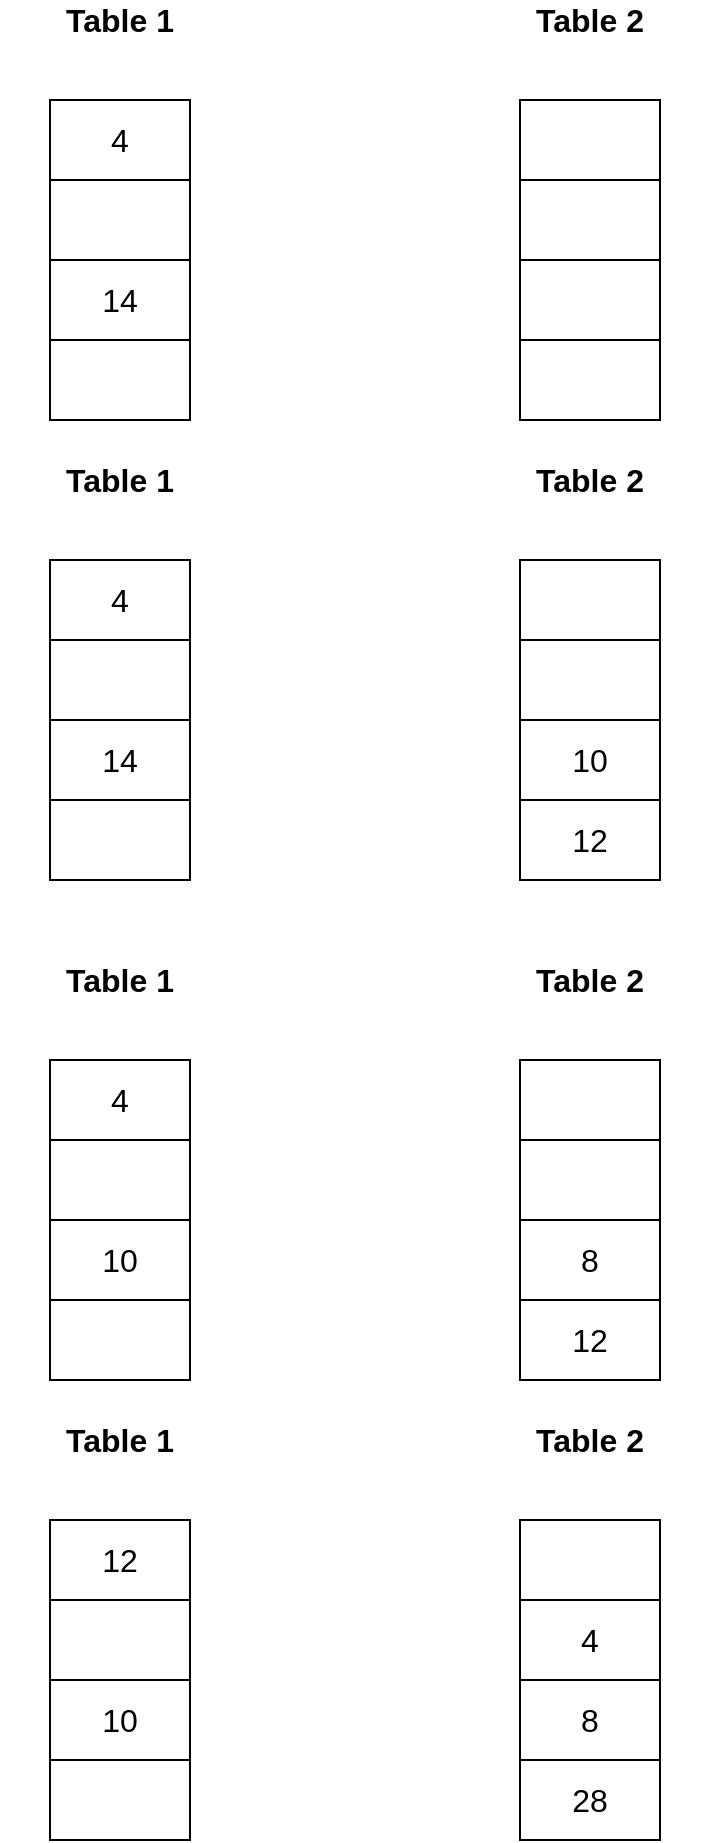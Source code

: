 <mxfile version="13.10.0" type="github">
  <diagram id="Jh7epqOzoAaPqQUxQca5" name="Page-1">
    <mxGraphModel dx="786" dy="573" grid="1" gridSize="10" guides="1" tooltips="1" connect="1" arrows="1" fold="1" page="1" pageScale="1" pageWidth="827" pageHeight="1169" math="0" shadow="0">
      <root>
        <mxCell id="0" />
        <mxCell id="1" parent="0" />
        <mxCell id="z9bAfdmkYlqTCzIjONIZ-1" value="" style="group;fontSize=16;" vertex="1" connectable="0" parent="1">
          <mxGeometry x="180" y="1080" width="120" height="210" as="geometry" />
        </mxCell>
        <mxCell id="z9bAfdmkYlqTCzIjONIZ-2" value="&lt;font style=&quot;font-size: 16px&quot;&gt;4&lt;/font&gt;" style="rounded=0;whiteSpace=wrap;html=1;strokeColor=#000000;fillColor=#ffffff;gradientColor=none;" vertex="1" parent="z9bAfdmkYlqTCzIjONIZ-1">
          <mxGeometry x="25" y="50" width="70" height="40" as="geometry" />
        </mxCell>
        <mxCell id="z9bAfdmkYlqTCzIjONIZ-3" value="" style="rounded=0;whiteSpace=wrap;html=1;strokeColor=#000000;fillColor=#ffffff;gradientColor=none;fontSize=16;" vertex="1" parent="z9bAfdmkYlqTCzIjONIZ-1">
          <mxGeometry x="25" y="90" width="70" height="40" as="geometry" />
        </mxCell>
        <mxCell id="z9bAfdmkYlqTCzIjONIZ-4" value="14" style="rounded=0;whiteSpace=wrap;html=1;strokeColor=#000000;fillColor=#ffffff;gradientColor=none;fontSize=16;" vertex="1" parent="z9bAfdmkYlqTCzIjONIZ-1">
          <mxGeometry x="25" y="130" width="70" height="40" as="geometry" />
        </mxCell>
        <mxCell id="z9bAfdmkYlqTCzIjONIZ-5" value="" style="rounded=0;whiteSpace=wrap;html=1;strokeColor=#000000;fillColor=#ffffff;gradientColor=none;" vertex="1" parent="z9bAfdmkYlqTCzIjONIZ-1">
          <mxGeometry x="25" y="170" width="70" height="40" as="geometry" />
        </mxCell>
        <mxCell id="z9bAfdmkYlqTCzIjONIZ-6" value="&lt;div style=&quot;font-size: 16px&quot;&gt;&lt;b&gt;Table 1&lt;/b&gt;&lt;/div&gt;" style="text;html=1;strokeColor=none;fillColor=none;align=center;verticalAlign=middle;whiteSpace=wrap;rounded=0;" vertex="1" parent="z9bAfdmkYlqTCzIjONIZ-1">
          <mxGeometry width="120" height="20" as="geometry" />
        </mxCell>
        <mxCell id="z9bAfdmkYlqTCzIjONIZ-7" value="" style="group;fontSize=16;" vertex="1" connectable="0" parent="1">
          <mxGeometry x="415" y="1080" width="120" height="210" as="geometry" />
        </mxCell>
        <mxCell id="z9bAfdmkYlqTCzIjONIZ-8" value="" style="rounded=0;whiteSpace=wrap;html=1;strokeColor=#000000;fillColor=#ffffff;gradientColor=none;fontSize=16;" vertex="1" parent="z9bAfdmkYlqTCzIjONIZ-7">
          <mxGeometry x="25" y="50" width="70" height="40" as="geometry" />
        </mxCell>
        <mxCell id="z9bAfdmkYlqTCzIjONIZ-9" value="" style="rounded=0;whiteSpace=wrap;html=1;strokeColor=#000000;fillColor=#ffffff;gradientColor=none;fontSize=16;" vertex="1" parent="z9bAfdmkYlqTCzIjONIZ-7">
          <mxGeometry x="25" y="90" width="70" height="40" as="geometry" />
        </mxCell>
        <mxCell id="z9bAfdmkYlqTCzIjONIZ-10" value="" style="rounded=0;whiteSpace=wrap;html=1;strokeColor=#000000;fillColor=#ffffff;gradientColor=none;fontSize=16;" vertex="1" parent="z9bAfdmkYlqTCzIjONIZ-7">
          <mxGeometry x="25" y="130" width="70" height="40" as="geometry" />
        </mxCell>
        <mxCell id="z9bAfdmkYlqTCzIjONIZ-11" value="" style="rounded=0;whiteSpace=wrap;html=1;strokeColor=#000000;fillColor=#ffffff;gradientColor=none;fontSize=16;" vertex="1" parent="z9bAfdmkYlqTCzIjONIZ-7">
          <mxGeometry x="25" y="170" width="70" height="40" as="geometry" />
        </mxCell>
        <mxCell id="z9bAfdmkYlqTCzIjONIZ-12" value="&lt;div style=&quot;font-size: 16px&quot;&gt;&lt;b&gt;Table 2&lt;/b&gt;&lt;/div&gt;" style="text;html=1;strokeColor=none;fillColor=none;align=center;verticalAlign=middle;whiteSpace=wrap;rounded=0;" vertex="1" parent="z9bAfdmkYlqTCzIjONIZ-7">
          <mxGeometry width="120" height="20" as="geometry" />
        </mxCell>
        <mxCell id="z9bAfdmkYlqTCzIjONIZ-13" value="" style="group;fontSize=16;" vertex="1" connectable="0" parent="1">
          <mxGeometry x="180" y="1310" width="120" height="210" as="geometry" />
        </mxCell>
        <mxCell id="z9bAfdmkYlqTCzIjONIZ-14" value="&lt;font style=&quot;font-size: 16px&quot;&gt;4&lt;/font&gt;" style="rounded=0;whiteSpace=wrap;html=1;strokeColor=#000000;fillColor=#ffffff;gradientColor=none;" vertex="1" parent="z9bAfdmkYlqTCzIjONIZ-13">
          <mxGeometry x="25" y="50" width="70" height="40" as="geometry" />
        </mxCell>
        <mxCell id="z9bAfdmkYlqTCzIjONIZ-15" value="" style="rounded=0;whiteSpace=wrap;html=1;strokeColor=#000000;fillColor=#ffffff;gradientColor=none;fontSize=16;" vertex="1" parent="z9bAfdmkYlqTCzIjONIZ-13">
          <mxGeometry x="25" y="90" width="70" height="40" as="geometry" />
        </mxCell>
        <mxCell id="z9bAfdmkYlqTCzIjONIZ-16" value="14" style="rounded=0;whiteSpace=wrap;html=1;strokeColor=#000000;fillColor=#ffffff;gradientColor=none;fontSize=16;" vertex="1" parent="z9bAfdmkYlqTCzIjONIZ-13">
          <mxGeometry x="25" y="130" width="70" height="40" as="geometry" />
        </mxCell>
        <mxCell id="z9bAfdmkYlqTCzIjONIZ-17" value="" style="rounded=0;whiteSpace=wrap;html=1;strokeColor=#000000;fillColor=#ffffff;gradientColor=none;" vertex="1" parent="z9bAfdmkYlqTCzIjONIZ-13">
          <mxGeometry x="25" y="170" width="70" height="40" as="geometry" />
        </mxCell>
        <mxCell id="z9bAfdmkYlqTCzIjONIZ-18" value="&lt;div style=&quot;font-size: 16px&quot;&gt;&lt;b&gt;Table 1&lt;/b&gt;&lt;/div&gt;" style="text;html=1;strokeColor=none;fillColor=none;align=center;verticalAlign=middle;whiteSpace=wrap;rounded=0;" vertex="1" parent="z9bAfdmkYlqTCzIjONIZ-13">
          <mxGeometry width="120" height="20" as="geometry" />
        </mxCell>
        <mxCell id="z9bAfdmkYlqTCzIjONIZ-19" value="" style="group;fontSize=16;" vertex="1" connectable="0" parent="1">
          <mxGeometry x="415" y="1310" width="120" height="210" as="geometry" />
        </mxCell>
        <mxCell id="z9bAfdmkYlqTCzIjONIZ-20" value="" style="rounded=0;whiteSpace=wrap;html=1;strokeColor=#000000;fillColor=#ffffff;gradientColor=none;fontSize=16;" vertex="1" parent="z9bAfdmkYlqTCzIjONIZ-19">
          <mxGeometry x="25" y="50" width="70" height="40" as="geometry" />
        </mxCell>
        <mxCell id="z9bAfdmkYlqTCzIjONIZ-21" value="" style="rounded=0;whiteSpace=wrap;html=1;strokeColor=#000000;fillColor=#ffffff;gradientColor=none;fontSize=16;" vertex="1" parent="z9bAfdmkYlqTCzIjONIZ-19">
          <mxGeometry x="25" y="90" width="70" height="40" as="geometry" />
        </mxCell>
        <mxCell id="z9bAfdmkYlqTCzIjONIZ-22" value="10" style="rounded=0;whiteSpace=wrap;html=1;strokeColor=#000000;fillColor=#ffffff;gradientColor=none;fontSize=16;" vertex="1" parent="z9bAfdmkYlqTCzIjONIZ-19">
          <mxGeometry x="25" y="130" width="70" height="40" as="geometry" />
        </mxCell>
        <mxCell id="z9bAfdmkYlqTCzIjONIZ-23" value="12" style="rounded=0;whiteSpace=wrap;html=1;strokeColor=#000000;fillColor=#ffffff;gradientColor=none;fontSize=16;" vertex="1" parent="z9bAfdmkYlqTCzIjONIZ-19">
          <mxGeometry x="25" y="170" width="70" height="40" as="geometry" />
        </mxCell>
        <mxCell id="z9bAfdmkYlqTCzIjONIZ-24" value="&lt;div style=&quot;font-size: 16px&quot;&gt;&lt;b&gt;Table 2&lt;/b&gt;&lt;/div&gt;" style="text;html=1;strokeColor=none;fillColor=none;align=center;verticalAlign=middle;whiteSpace=wrap;rounded=0;" vertex="1" parent="z9bAfdmkYlqTCzIjONIZ-19">
          <mxGeometry width="120" height="20" as="geometry" />
        </mxCell>
        <mxCell id="z9bAfdmkYlqTCzIjONIZ-33" value="" style="group;fontSize=16;" vertex="1" connectable="0" parent="1">
          <mxGeometry x="180" y="1560" width="120" height="210" as="geometry" />
        </mxCell>
        <mxCell id="z9bAfdmkYlqTCzIjONIZ-34" value="&lt;font style=&quot;font-size: 16px&quot;&gt;4&lt;/font&gt;" style="rounded=0;whiteSpace=wrap;html=1;strokeColor=#000000;fillColor=#ffffff;gradientColor=none;" vertex="1" parent="z9bAfdmkYlqTCzIjONIZ-33">
          <mxGeometry x="25" y="50" width="70" height="40" as="geometry" />
        </mxCell>
        <mxCell id="z9bAfdmkYlqTCzIjONIZ-35" value="" style="rounded=0;whiteSpace=wrap;html=1;strokeColor=#000000;fillColor=#ffffff;gradientColor=none;fontSize=16;" vertex="1" parent="z9bAfdmkYlqTCzIjONIZ-33">
          <mxGeometry x="25" y="90" width="70" height="40" as="geometry" />
        </mxCell>
        <mxCell id="z9bAfdmkYlqTCzIjONIZ-36" value="10" style="rounded=0;whiteSpace=wrap;html=1;strokeColor=#000000;fillColor=#ffffff;gradientColor=none;fontSize=16;" vertex="1" parent="z9bAfdmkYlqTCzIjONIZ-33">
          <mxGeometry x="25" y="130" width="70" height="40" as="geometry" />
        </mxCell>
        <mxCell id="z9bAfdmkYlqTCzIjONIZ-37" value="" style="rounded=0;whiteSpace=wrap;html=1;strokeColor=#000000;fillColor=#ffffff;gradientColor=none;" vertex="1" parent="z9bAfdmkYlqTCzIjONIZ-33">
          <mxGeometry x="25" y="170" width="70" height="40" as="geometry" />
        </mxCell>
        <mxCell id="z9bAfdmkYlqTCzIjONIZ-38" value="&lt;div style=&quot;font-size: 16px&quot;&gt;&lt;b&gt;Table 1&lt;/b&gt;&lt;/div&gt;" style="text;html=1;strokeColor=none;fillColor=none;align=center;verticalAlign=middle;whiteSpace=wrap;rounded=0;" vertex="1" parent="z9bAfdmkYlqTCzIjONIZ-33">
          <mxGeometry width="120" height="20" as="geometry" />
        </mxCell>
        <mxCell id="z9bAfdmkYlqTCzIjONIZ-39" value="" style="group;fontSize=16;" vertex="1" connectable="0" parent="1">
          <mxGeometry x="415" y="1560" width="120" height="210" as="geometry" />
        </mxCell>
        <mxCell id="z9bAfdmkYlqTCzIjONIZ-40" value="" style="rounded=0;whiteSpace=wrap;html=1;strokeColor=#000000;fillColor=#ffffff;gradientColor=none;fontSize=16;" vertex="1" parent="z9bAfdmkYlqTCzIjONIZ-39">
          <mxGeometry x="25" y="50" width="70" height="40" as="geometry" />
        </mxCell>
        <mxCell id="z9bAfdmkYlqTCzIjONIZ-41" value="" style="rounded=0;whiteSpace=wrap;html=1;strokeColor=#000000;fillColor=#ffffff;gradientColor=none;fontSize=16;" vertex="1" parent="z9bAfdmkYlqTCzIjONIZ-39">
          <mxGeometry x="25" y="90" width="70" height="40" as="geometry" />
        </mxCell>
        <mxCell id="z9bAfdmkYlqTCzIjONIZ-42" value="8" style="rounded=0;whiteSpace=wrap;html=1;strokeColor=#000000;fillColor=#ffffff;gradientColor=none;fontSize=16;" vertex="1" parent="z9bAfdmkYlqTCzIjONIZ-39">
          <mxGeometry x="25" y="130" width="70" height="40" as="geometry" />
        </mxCell>
        <mxCell id="z9bAfdmkYlqTCzIjONIZ-43" value="12" style="rounded=0;whiteSpace=wrap;html=1;strokeColor=#000000;fillColor=#ffffff;gradientColor=none;fontSize=16;" vertex="1" parent="z9bAfdmkYlqTCzIjONIZ-39">
          <mxGeometry x="25" y="170" width="70" height="40" as="geometry" />
        </mxCell>
        <mxCell id="z9bAfdmkYlqTCzIjONIZ-44" value="&lt;div style=&quot;font-size: 16px&quot;&gt;&lt;b&gt;Table 2&lt;/b&gt;&lt;/div&gt;" style="text;html=1;strokeColor=none;fillColor=none;align=center;verticalAlign=middle;whiteSpace=wrap;rounded=0;" vertex="1" parent="z9bAfdmkYlqTCzIjONIZ-39">
          <mxGeometry width="120" height="20" as="geometry" />
        </mxCell>
        <mxCell id="z9bAfdmkYlqTCzIjONIZ-45" value="" style="group;fontSize=16;" vertex="1" connectable="0" parent="1">
          <mxGeometry x="180" y="1790" width="120" height="210" as="geometry" />
        </mxCell>
        <mxCell id="z9bAfdmkYlqTCzIjONIZ-46" value="&lt;font style=&quot;font-size: 16px&quot;&gt;12&lt;/font&gt;" style="rounded=0;whiteSpace=wrap;html=1;strokeColor=#000000;fillColor=#ffffff;gradientColor=none;" vertex="1" parent="z9bAfdmkYlqTCzIjONIZ-45">
          <mxGeometry x="25" y="50" width="70" height="40" as="geometry" />
        </mxCell>
        <mxCell id="z9bAfdmkYlqTCzIjONIZ-47" value="" style="rounded=0;whiteSpace=wrap;html=1;strokeColor=#000000;fillColor=#ffffff;gradientColor=none;fontSize=16;" vertex="1" parent="z9bAfdmkYlqTCzIjONIZ-45">
          <mxGeometry x="25" y="90" width="70" height="40" as="geometry" />
        </mxCell>
        <mxCell id="z9bAfdmkYlqTCzIjONIZ-48" value="10" style="rounded=0;whiteSpace=wrap;html=1;strokeColor=#000000;fillColor=#ffffff;gradientColor=none;fontSize=16;" vertex="1" parent="z9bAfdmkYlqTCzIjONIZ-45">
          <mxGeometry x="25" y="130" width="70" height="40" as="geometry" />
        </mxCell>
        <mxCell id="z9bAfdmkYlqTCzIjONIZ-49" value="" style="rounded=0;whiteSpace=wrap;html=1;strokeColor=#000000;fillColor=#ffffff;gradientColor=none;" vertex="1" parent="z9bAfdmkYlqTCzIjONIZ-45">
          <mxGeometry x="25" y="170" width="70" height="40" as="geometry" />
        </mxCell>
        <mxCell id="z9bAfdmkYlqTCzIjONIZ-50" value="&lt;div style=&quot;font-size: 16px&quot;&gt;&lt;b&gt;Table 1&lt;/b&gt;&lt;/div&gt;" style="text;html=1;strokeColor=none;fillColor=none;align=center;verticalAlign=middle;whiteSpace=wrap;rounded=0;" vertex="1" parent="z9bAfdmkYlqTCzIjONIZ-45">
          <mxGeometry width="120" height="20" as="geometry" />
        </mxCell>
        <mxCell id="z9bAfdmkYlqTCzIjONIZ-51" value="" style="group;fontSize=16;" vertex="1" connectable="0" parent="1">
          <mxGeometry x="415" y="1790" width="120" height="210" as="geometry" />
        </mxCell>
        <mxCell id="z9bAfdmkYlqTCzIjONIZ-52" value="" style="rounded=0;whiteSpace=wrap;html=1;strokeColor=#000000;fillColor=#ffffff;gradientColor=none;fontSize=16;" vertex="1" parent="z9bAfdmkYlqTCzIjONIZ-51">
          <mxGeometry x="25" y="50" width="70" height="40" as="geometry" />
        </mxCell>
        <mxCell id="z9bAfdmkYlqTCzIjONIZ-53" value="4" style="rounded=0;whiteSpace=wrap;html=1;strokeColor=#000000;fillColor=#ffffff;gradientColor=none;fontSize=16;" vertex="1" parent="z9bAfdmkYlqTCzIjONIZ-51">
          <mxGeometry x="25" y="90" width="70" height="40" as="geometry" />
        </mxCell>
        <mxCell id="z9bAfdmkYlqTCzIjONIZ-54" value="8" style="rounded=0;whiteSpace=wrap;html=1;strokeColor=#000000;fillColor=#ffffff;gradientColor=none;fontSize=16;" vertex="1" parent="z9bAfdmkYlqTCzIjONIZ-51">
          <mxGeometry x="25" y="130" width="70" height="40" as="geometry" />
        </mxCell>
        <mxCell id="z9bAfdmkYlqTCzIjONIZ-55" value="28" style="rounded=0;whiteSpace=wrap;html=1;strokeColor=#000000;fillColor=#ffffff;gradientColor=none;fontSize=16;" vertex="1" parent="z9bAfdmkYlqTCzIjONIZ-51">
          <mxGeometry x="25" y="170" width="70" height="40" as="geometry" />
        </mxCell>
        <mxCell id="z9bAfdmkYlqTCzIjONIZ-56" value="&lt;div style=&quot;font-size: 16px&quot;&gt;&lt;b&gt;Table 2&lt;/b&gt;&lt;/div&gt;" style="text;html=1;strokeColor=none;fillColor=none;align=center;verticalAlign=middle;whiteSpace=wrap;rounded=0;" vertex="1" parent="z9bAfdmkYlqTCzIjONIZ-51">
          <mxGeometry width="120" height="20" as="geometry" />
        </mxCell>
      </root>
    </mxGraphModel>
  </diagram>
</mxfile>
